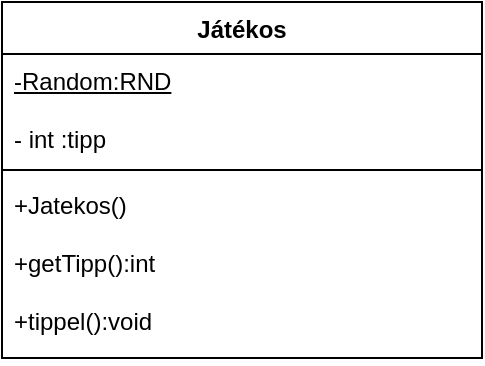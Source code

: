 <mxfile version="26.0.16">
  <diagram name="1 oldal" id="UoAvJwFOI4Z4cmcjy3pJ">
    <mxGraphModel dx="1434" dy="746" grid="1" gridSize="10" guides="1" tooltips="1" connect="1" arrows="1" fold="1" page="1" pageScale="1" pageWidth="827" pageHeight="1169" math="0" shadow="0">
      <root>
        <mxCell id="0" />
        <mxCell id="1" parent="0" />
        <mxCell id="f87QZ4COkKryZA4o3lMB-5" value="Játékos" style="swimlane;fontStyle=1;align=center;verticalAlign=top;childLayout=stackLayout;horizontal=1;startSize=26;horizontalStack=0;resizeParent=1;resizeParentMax=0;resizeLast=0;collapsible=1;marginBottom=0;whiteSpace=wrap;html=1;" vertex="1" parent="1">
          <mxGeometry x="250" y="230" width="240" height="178" as="geometry" />
        </mxCell>
        <mxCell id="f87QZ4COkKryZA4o3lMB-6" value="&lt;u&gt;-Random:RND&lt;/u&gt;&lt;div&gt;&lt;u&gt;&lt;br&gt;&lt;/u&gt;&lt;div&gt;- int :tipp&lt;/div&gt;&lt;/div&gt;" style="text;strokeColor=none;fillColor=none;align=left;verticalAlign=top;spacingLeft=4;spacingRight=4;overflow=hidden;rotatable=0;points=[[0,0.5],[1,0.5]];portConstraint=eastwest;whiteSpace=wrap;html=1;" vertex="1" parent="f87QZ4COkKryZA4o3lMB-5">
          <mxGeometry y="26" width="240" height="54" as="geometry" />
        </mxCell>
        <mxCell id="f87QZ4COkKryZA4o3lMB-7" value="" style="line;strokeWidth=1;fillColor=none;align=left;verticalAlign=middle;spacingTop=-1;spacingLeft=3;spacingRight=3;rotatable=0;labelPosition=right;points=[];portConstraint=eastwest;strokeColor=inherit;" vertex="1" parent="f87QZ4COkKryZA4o3lMB-5">
          <mxGeometry y="80" width="240" height="8" as="geometry" />
        </mxCell>
        <mxCell id="f87QZ4COkKryZA4o3lMB-8" value="+Jatekos()&lt;div&gt;&lt;br&gt;&lt;/div&gt;&lt;div&gt;+getTipp():int&lt;/div&gt;&lt;div&gt;&lt;br&gt;&lt;/div&gt;&lt;div&gt;+tippel():void&lt;/div&gt;" style="text;strokeColor=none;fillColor=none;align=left;verticalAlign=top;spacingLeft=4;spacingRight=4;overflow=hidden;rotatable=0;points=[[0,0.5],[1,0.5]];portConstraint=eastwest;whiteSpace=wrap;html=1;" vertex="1" parent="f87QZ4COkKryZA4o3lMB-5">
          <mxGeometry y="88" width="240" height="90" as="geometry" />
        </mxCell>
      </root>
    </mxGraphModel>
  </diagram>
</mxfile>
